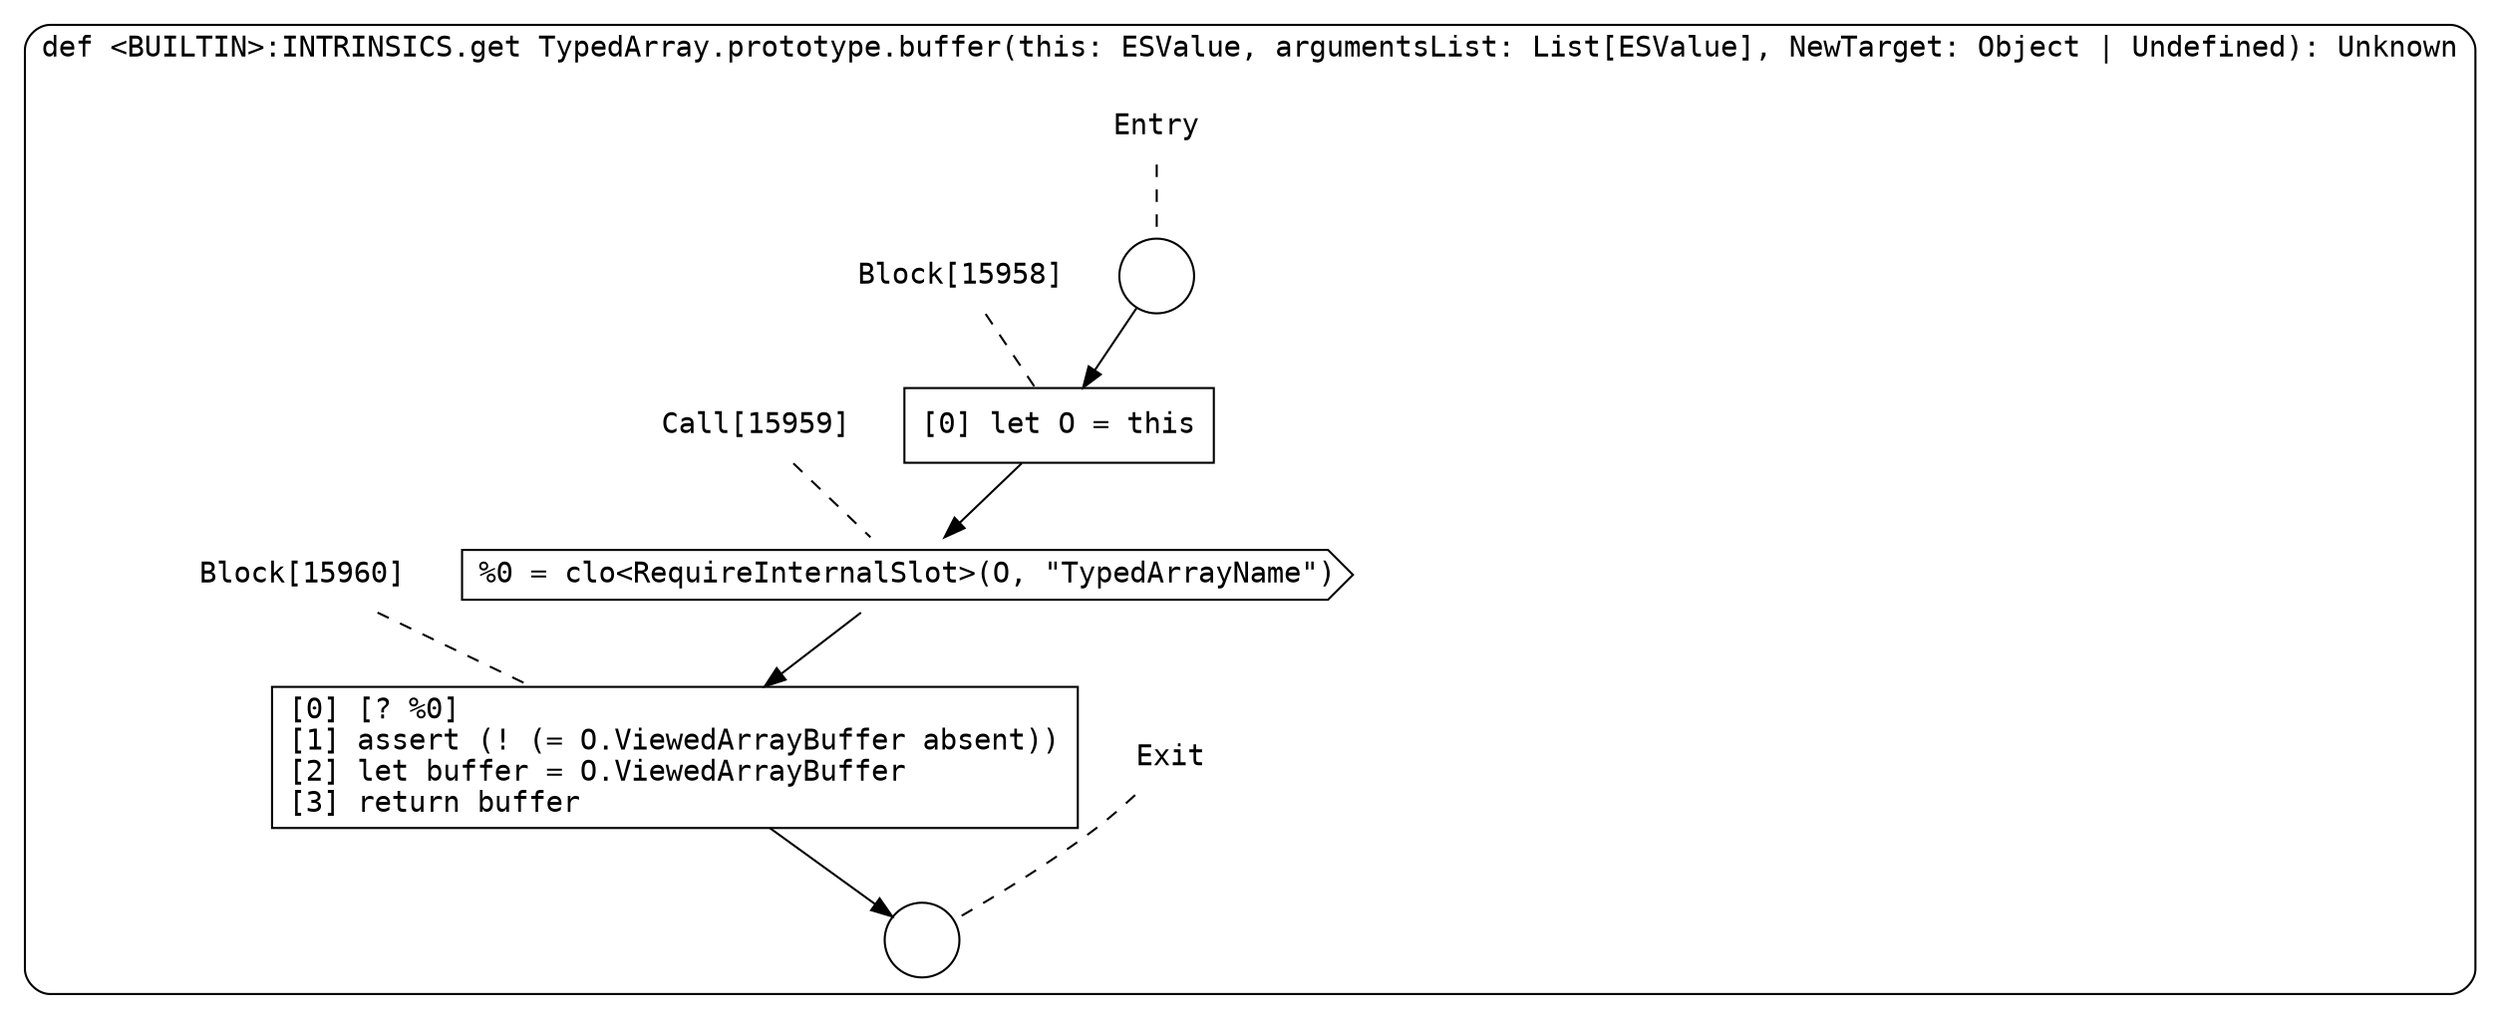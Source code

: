 digraph {
  graph [fontname = "Consolas"]
  node [fontname = "Consolas"]
  edge [fontname = "Consolas"]
  subgraph cluster2389 {
    label = "def <BUILTIN>:INTRINSICS.get TypedArray.prototype.buffer(this: ESValue, argumentsList: List[ESValue], NewTarget: Object | Undefined): Unknown"
    style = rounded
    cluster2389_entry_name [shape=none, label=<<font color="black">Entry</font>>]
    cluster2389_entry_name -> cluster2389_entry [arrowhead=none, color="black", style=dashed]
    cluster2389_entry [shape=circle label=" " color="black" fillcolor="white" style=filled]
    cluster2389_entry -> node15958 [color="black"]
    cluster2389_exit_name [shape=none, label=<<font color="black">Exit</font>>]
    cluster2389_exit_name -> cluster2389_exit [arrowhead=none, color="black", style=dashed]
    cluster2389_exit [shape=circle label=" " color="black" fillcolor="white" style=filled]
    node15958_name [shape=none, label=<<font color="black">Block[15958]</font>>]
    node15958_name -> node15958 [arrowhead=none, color="black", style=dashed]
    node15958 [shape=box, label=<<font color="black">[0] let O = this<BR ALIGN="LEFT"/></font>> color="black" fillcolor="white", style=filled]
    node15958 -> node15959 [color="black"]
    node15959_name [shape=none, label=<<font color="black">Call[15959]</font>>]
    node15959_name -> node15959 [arrowhead=none, color="black", style=dashed]
    node15959 [shape=cds, label=<<font color="black">%0 = clo&lt;RequireInternalSlot&gt;(O, &quot;TypedArrayName&quot;)</font>> color="black" fillcolor="white", style=filled]
    node15959 -> node15960 [color="black"]
    node15960_name [shape=none, label=<<font color="black">Block[15960]</font>>]
    node15960_name -> node15960 [arrowhead=none, color="black", style=dashed]
    node15960 [shape=box, label=<<font color="black">[0] [? %0]<BR ALIGN="LEFT"/>[1] assert (! (= O.ViewedArrayBuffer absent))<BR ALIGN="LEFT"/>[2] let buffer = O.ViewedArrayBuffer<BR ALIGN="LEFT"/>[3] return buffer<BR ALIGN="LEFT"/></font>> color="black" fillcolor="white", style=filled]
    node15960 -> cluster2389_exit [color="black"]
  }
}